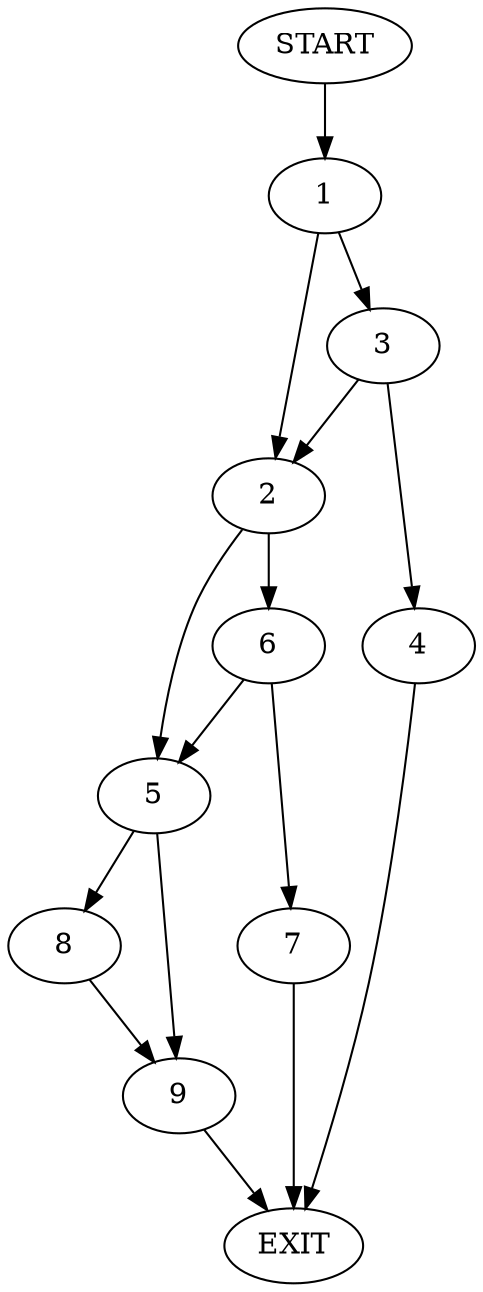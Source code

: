 digraph {
0 [label="START"]
10 [label="EXIT"]
0 -> 1
1 -> 2
1 -> 3
3 -> 2
3 -> 4
2 -> 5
2 -> 6
4 -> 10
6 -> 5
6 -> 7
5 -> 8
5 -> 9
7 -> 10
9 -> 10
8 -> 9
}
